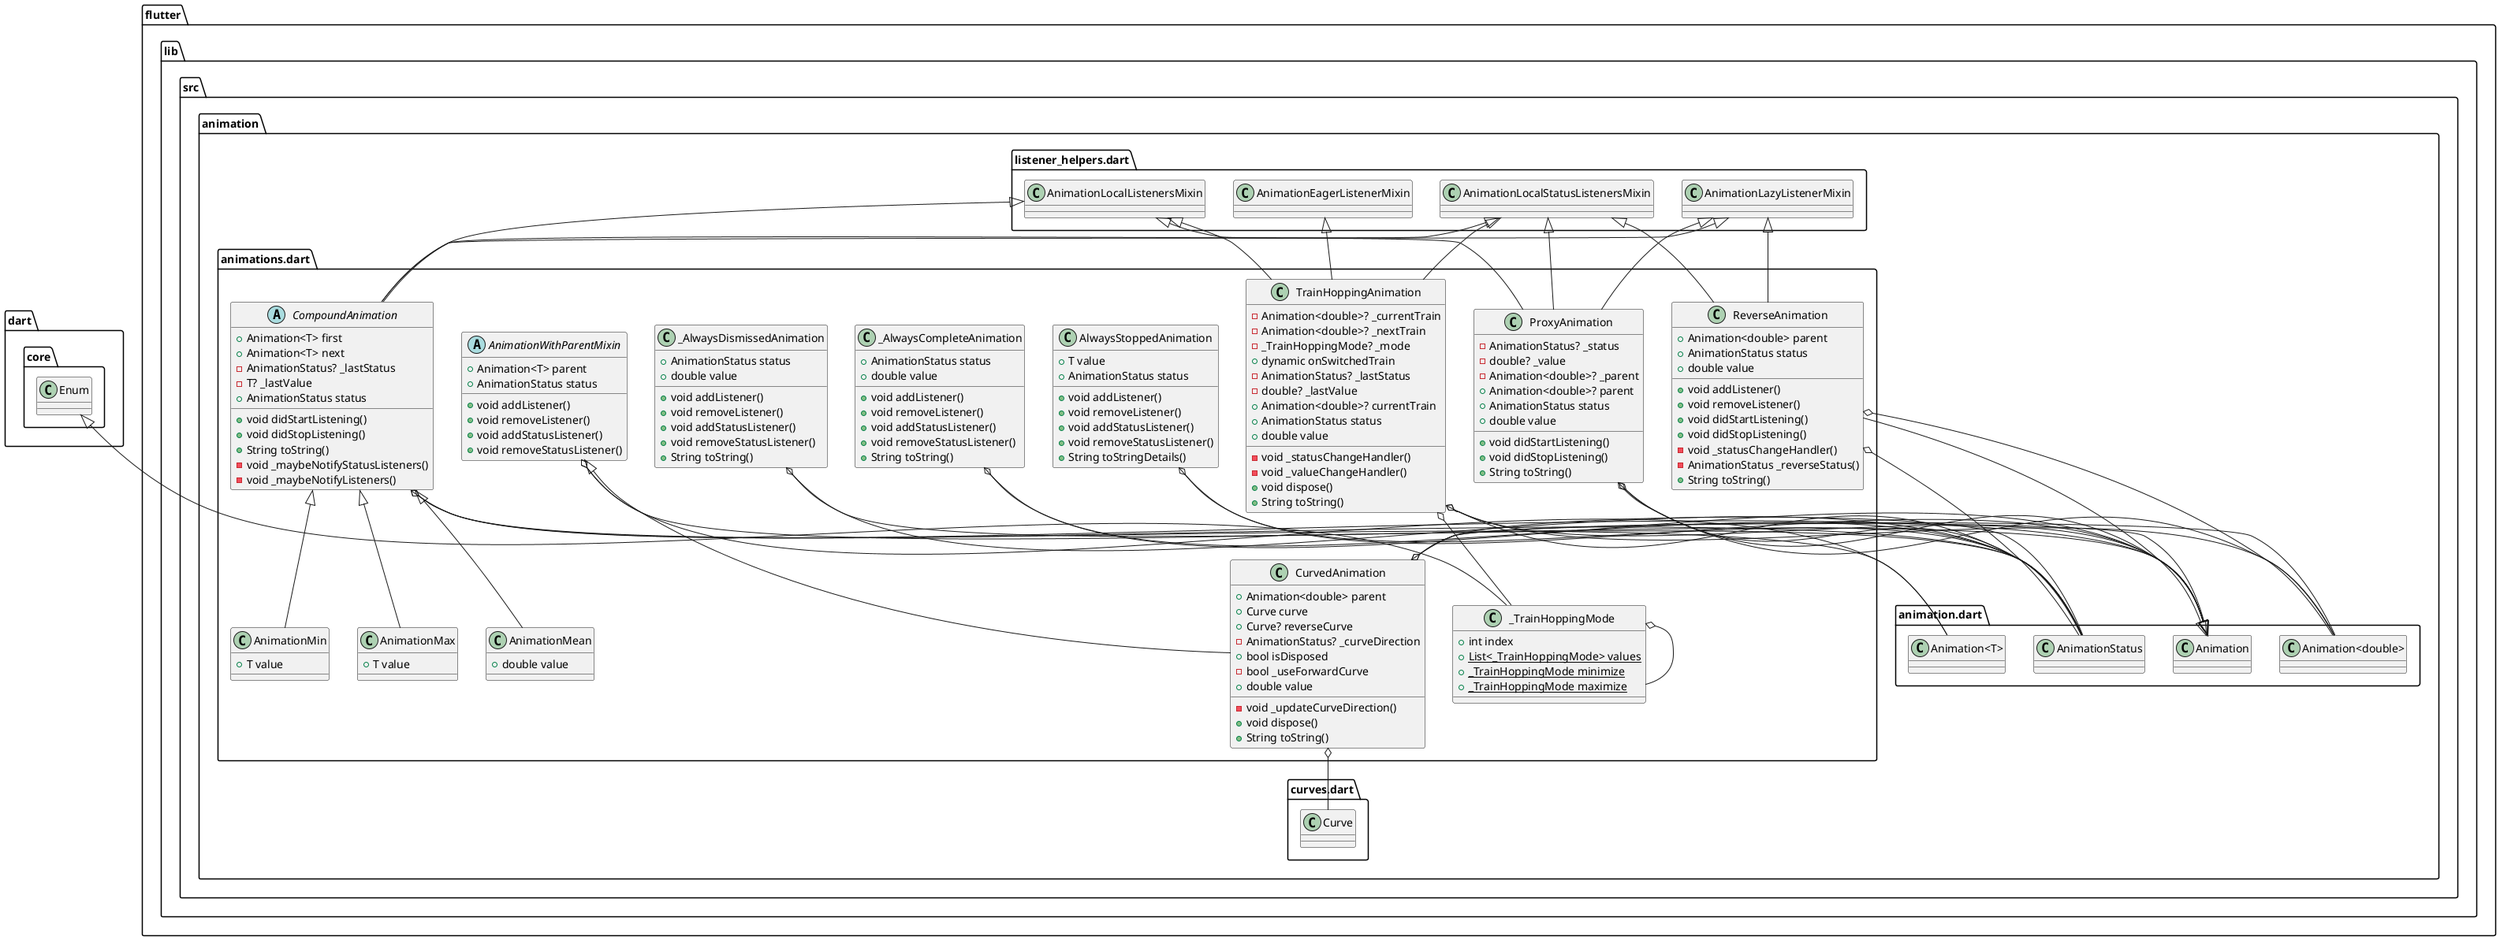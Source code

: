 @startuml
set namespaceSeparator ::

class "flutter::lib::src::animation::animations.dart::_AlwaysCompleteAnimation" {
  +AnimationStatus status
  +double value
  +void addListener()
  +void removeListener()
  +void addStatusListener()
  +void removeStatusListener()
  +String toString()
}

"flutter::lib::src::animation::animations.dart::_AlwaysCompleteAnimation" o-- "flutter::lib::src::animation::animation.dart::AnimationStatus"
"flutter::lib::src::animation::animation.dart::Animation" <|-- "flutter::lib::src::animation::animations.dart::_AlwaysCompleteAnimation"

class "flutter::lib::src::animation::animations.dart::_AlwaysDismissedAnimation" {
  +AnimationStatus status
  +double value
  +void addListener()
  +void removeListener()
  +void addStatusListener()
  +void removeStatusListener()
  +String toString()
}

"flutter::lib::src::animation::animations.dart::_AlwaysDismissedAnimation" o-- "flutter::lib::src::animation::animation.dart::AnimationStatus"
"flutter::lib::src::animation::animation.dart::Animation" <|-- "flutter::lib::src::animation::animations.dart::_AlwaysDismissedAnimation"

class "flutter::lib::src::animation::animations.dart::AlwaysStoppedAnimation" {
  +T value
  +AnimationStatus status
  +void addListener()
  +void removeListener()
  +void addStatusListener()
  +void removeStatusListener()
  +String toStringDetails()
}

"flutter::lib::src::animation::animations.dart::AlwaysStoppedAnimation" o-- "flutter::lib::src::animation::animation.dart::AnimationStatus"
"flutter::lib::src::animation::animation.dart::Animation" <|-- "flutter::lib::src::animation::animations.dart::AlwaysStoppedAnimation"

class "flutter::lib::src::animation::animations.dart::ProxyAnimation" {
  -AnimationStatus? _status
  -double? _value
  -Animation<double>? _parent
  +Animation<double>? parent
  +AnimationStatus status
  +double value
  +void didStartListening()
  +void didStopListening()
  +String toString()
}

"flutter::lib::src::animation::animations.dart::ProxyAnimation" o-- "flutter::lib::src::animation::animation.dart::AnimationStatus"
"flutter::lib::src::animation::animations.dart::ProxyAnimation" o-- "flutter::lib::src::animation::animation.dart::Animation<double>"
"flutter::lib::src::animation::animation.dart::Animation" <|-- "flutter::lib::src::animation::animations.dart::ProxyAnimation"
"flutter::lib::src::animation::listener_helpers.dart::AnimationLazyListenerMixin" <|-- "flutter::lib::src::animation::animations.dart::ProxyAnimation"
"flutter::lib::src::animation::listener_helpers.dart::AnimationLocalListenersMixin" <|-- "flutter::lib::src::animation::animations.dart::ProxyAnimation"
"flutter::lib::src::animation::listener_helpers.dart::AnimationLocalStatusListenersMixin" <|-- "flutter::lib::src::animation::animations.dart::ProxyAnimation"

class "flutter::lib::src::animation::animations.dart::ReverseAnimation" {
  +Animation<double> parent
  +AnimationStatus status
  +double value
  +void addListener()
  +void removeListener()
  +void didStartListening()
  +void didStopListening()
  -void _statusChangeHandler()
  -AnimationStatus _reverseStatus()
  +String toString()
}

"flutter::lib::src::animation::animations.dart::ReverseAnimation" o-- "flutter::lib::src::animation::animation.dart::Animation<double>"
"flutter::lib::src::animation::animations.dart::ReverseAnimation" o-- "flutter::lib::src::animation::animation.dart::AnimationStatus"
"flutter::lib::src::animation::animation.dart::Animation" <|-- "flutter::lib::src::animation::animations.dart::ReverseAnimation"
"flutter::lib::src::animation::listener_helpers.dart::AnimationLazyListenerMixin" <|-- "flutter::lib::src::animation::animations.dart::ReverseAnimation"
"flutter::lib::src::animation::listener_helpers.dart::AnimationLocalStatusListenersMixin" <|-- "flutter::lib::src::animation::animations.dart::ReverseAnimation"

class "flutter::lib::src::animation::animations.dart::CurvedAnimation" {
  +Animation<double> parent
  +Curve curve
  +Curve? reverseCurve
  -AnimationStatus? _curveDirection
  +bool isDisposed
  -bool _useForwardCurve
  +double value
  -void _updateCurveDirection()
  +void dispose()
  +String toString()
}

"flutter::lib::src::animation::animations.dart::CurvedAnimation" o-- "flutter::lib::src::animation::animation.dart::Animation<double>"
"flutter::lib::src::animation::animations.dart::CurvedAnimation" o-- "flutter::lib::src::animation::curves.dart::Curve"
"flutter::lib::src::animation::animations.dart::CurvedAnimation" o-- "flutter::lib::src::animation::animation.dart::AnimationStatus"
"flutter::lib::src::animation::animation.dart::Animation" <|-- "flutter::lib::src::animation::animations.dart::CurvedAnimation"
"flutter::lib::src::animation::animations.dart::AnimationWithParentMixin" <|-- "flutter::lib::src::animation::animations.dart::CurvedAnimation"

class "flutter::lib::src::animation::animations.dart::TrainHoppingAnimation" {
  -Animation<double>? _currentTrain
  -Animation<double>? _nextTrain
  -_TrainHoppingMode? _mode
  +dynamic onSwitchedTrain
  -AnimationStatus? _lastStatus
  -double? _lastValue
  +Animation<double>? currentTrain
  +AnimationStatus status
  +double value
  -void _statusChangeHandler()
  -void _valueChangeHandler()
  +void dispose()
  +String toString()
}

"flutter::lib::src::animation::animations.dart::TrainHoppingAnimation" o-- "flutter::lib::src::animation::animation.dart::Animation<double>"
"flutter::lib::src::animation::animations.dart::TrainHoppingAnimation" o-- "flutter::lib::src::animation::animations.dart::_TrainHoppingMode"
"flutter::lib::src::animation::animations.dart::TrainHoppingAnimation" o-- "flutter::lib::src::animation::animation.dart::AnimationStatus"
"flutter::lib::src::animation::animation.dart::Animation" <|-- "flutter::lib::src::animation::animations.dart::TrainHoppingAnimation"
"flutter::lib::src::animation::listener_helpers.dart::AnimationEagerListenerMixin" <|-- "flutter::lib::src::animation::animations.dart::TrainHoppingAnimation"
"flutter::lib::src::animation::listener_helpers.dart::AnimationLocalListenersMixin" <|-- "flutter::lib::src::animation::animations.dart::TrainHoppingAnimation"
"flutter::lib::src::animation::listener_helpers.dart::AnimationLocalStatusListenersMixin" <|-- "flutter::lib::src::animation::animations.dart::TrainHoppingAnimation"

abstract class "flutter::lib::src::animation::animations.dart::CompoundAnimation" {
  +Animation<T> first
  +Animation<T> next
  -AnimationStatus? _lastStatus
  -T? _lastValue
  +AnimationStatus status
  +void didStartListening()
  +void didStopListening()
  +String toString()
  -void _maybeNotifyStatusListeners()
  -void _maybeNotifyListeners()
}

"flutter::lib::src::animation::animations.dart::CompoundAnimation" o-- "flutter::lib::src::animation::animation.dart::Animation<T>"
"flutter::lib::src::animation::animations.dart::CompoundAnimation" o-- "flutter::lib::src::animation::animation.dart::AnimationStatus"
"flutter::lib::src::animation::animation.dart::Animation" <|-- "flutter::lib::src::animation::animations.dart::CompoundAnimation"
"flutter::lib::src::animation::listener_helpers.dart::AnimationLazyListenerMixin" <|-- "flutter::lib::src::animation::animations.dart::CompoundAnimation"
"flutter::lib::src::animation::listener_helpers.dart::AnimationLocalListenersMixin" <|-- "flutter::lib::src::animation::animations.dart::CompoundAnimation"
"flutter::lib::src::animation::listener_helpers.dart::AnimationLocalStatusListenersMixin" <|-- "flutter::lib::src::animation::animations.dart::CompoundAnimation"

class "flutter::lib::src::animation::animations.dart::AnimationMean" {
  +double value
}

"flutter::lib::src::animation::animations.dart::CompoundAnimation" <|-- "flutter::lib::src::animation::animations.dart::AnimationMean"

class "flutter::lib::src::animation::animations.dart::AnimationMax" {
  +T value
}

"flutter::lib::src::animation::animations.dart::CompoundAnimation" <|-- "flutter::lib::src::animation::animations.dart::AnimationMax"

class "flutter::lib::src::animation::animations.dart::AnimationMin" {
  +T value
}

"flutter::lib::src::animation::animations.dart::CompoundAnimation" <|-- "flutter::lib::src::animation::animations.dart::AnimationMin"

class "flutter::lib::src::animation::animations.dart::_TrainHoppingMode" {
  +int index
  {static} +List<_TrainHoppingMode> values
  {static} +_TrainHoppingMode minimize
  {static} +_TrainHoppingMode maximize
}

"flutter::lib::src::animation::animations.dart::_TrainHoppingMode" o-- "flutter::lib::src::animation::animations.dart::_TrainHoppingMode"
"dart::core::Enum" <|-- "flutter::lib::src::animation::animations.dart::_TrainHoppingMode"

abstract class "flutter::lib::src::animation::animations.dart::AnimationWithParentMixin" {
  +Animation<T> parent
  +AnimationStatus status
  +void addListener()
  +void removeListener()
  +void addStatusListener()
  +void removeStatusListener()
}

"flutter::lib::src::animation::animations.dart::AnimationWithParentMixin" o-- "flutter::lib::src::animation::animation.dart::Animation<T>"
"flutter::lib::src::animation::animations.dart::AnimationWithParentMixin" o-- "flutter::lib::src::animation::animation.dart::AnimationStatus"


@enduml